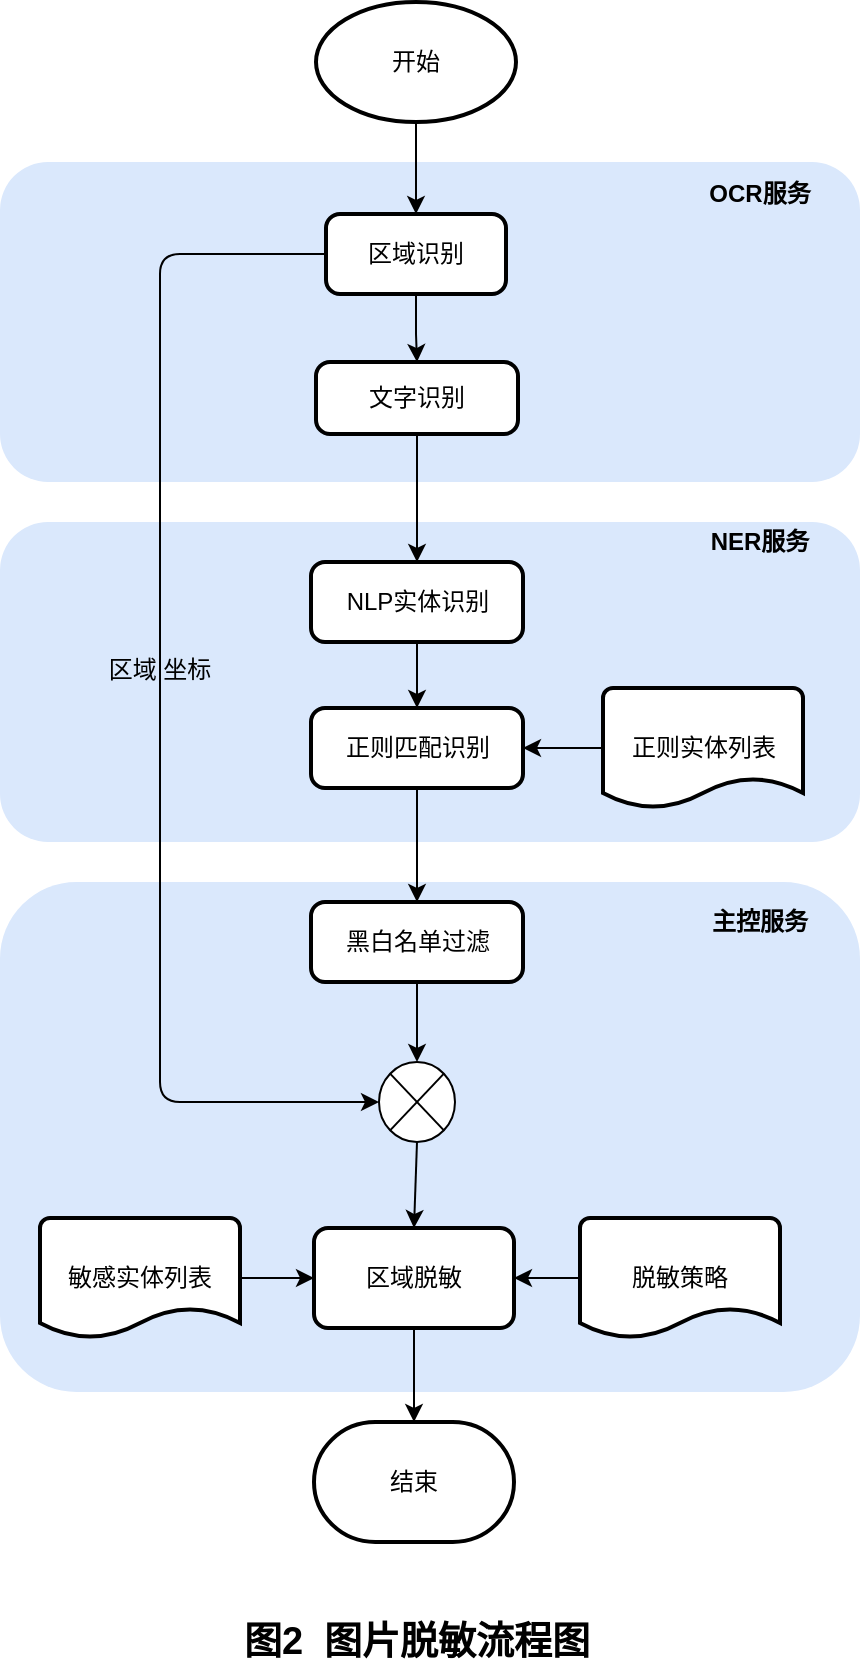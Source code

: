 <mxfile version="13.6.2" type="github">
  <diagram id="-95pvxMP9tnITGbI-VLl" name="Page-1">
    <mxGraphModel dx="1070" dy="574" grid="1" gridSize="10" guides="1" tooltips="1" connect="1" arrows="1" fold="1" page="1" pageScale="1" pageWidth="827" pageHeight="1169" math="0" shadow="0">
      <root>
        <mxCell id="0" />
        <mxCell id="1" parent="0" />
        <mxCell id="9rIJMRtblO_9q7PCspa--42" value="" style="rounded=1;whiteSpace=wrap;html=1;dashed=1;fillColor=#dae8fc;strokeColor=none;" vertex="1" parent="1">
          <mxGeometry x="160" y="490" width="430" height="255" as="geometry" />
        </mxCell>
        <mxCell id="9rIJMRtblO_9q7PCspa--39" value="" style="rounded=1;whiteSpace=wrap;html=1;dashed=1;fillColor=#dae8fc;strokeColor=none;" vertex="1" parent="1">
          <mxGeometry x="160" y="310" width="430" height="160" as="geometry" />
        </mxCell>
        <mxCell id="9rIJMRtblO_9q7PCspa--38" value="" style="rounded=1;whiteSpace=wrap;html=1;dashed=1;fillColor=#dae8fc;strokeColor=none;" vertex="1" parent="1">
          <mxGeometry x="160" y="130" width="430" height="160" as="geometry" />
        </mxCell>
        <mxCell id="9rIJMRtblO_9q7PCspa--13" value="" style="edgeStyle=orthogonalEdgeStyle;rounded=0;orthogonalLoop=1;jettySize=auto;html=1;entryX=0.5;entryY=0;entryDx=0;entryDy=0;" edge="1" parent="1" source="9rIJMRtblO_9q7PCspa--1" target="9rIJMRtblO_9q7PCspa--2">
          <mxGeometry relative="1" as="geometry" />
        </mxCell>
        <mxCell id="9rIJMRtblO_9q7PCspa--1" value="开始" style="strokeWidth=2;html=1;shape=mxgraph.flowchart.start_1;whiteSpace=wrap;" vertex="1" parent="1">
          <mxGeometry x="318" y="50" width="100" height="60" as="geometry" />
        </mxCell>
        <mxCell id="9rIJMRtblO_9q7PCspa--16" value="" style="edgeStyle=orthogonalEdgeStyle;rounded=0;orthogonalLoop=1;jettySize=auto;html=1;entryX=0.5;entryY=0;entryDx=0;entryDy=0;" edge="1" parent="1" source="9rIJMRtblO_9q7PCspa--2" target="9rIJMRtblO_9q7PCspa--3">
          <mxGeometry relative="1" as="geometry" />
        </mxCell>
        <mxCell id="9rIJMRtblO_9q7PCspa--2" value="区域识别" style="rounded=1;whiteSpace=wrap;html=1;absoluteArcSize=1;arcSize=14;strokeWidth=2;" vertex="1" parent="1">
          <mxGeometry x="323" y="156" width="90" height="40" as="geometry" />
        </mxCell>
        <mxCell id="9rIJMRtblO_9q7PCspa--17" value="" style="edgeStyle=orthogonalEdgeStyle;rounded=0;orthogonalLoop=1;jettySize=auto;html=1;" edge="1" parent="1" source="9rIJMRtblO_9q7PCspa--3" target="9rIJMRtblO_9q7PCspa--4">
          <mxGeometry relative="1" as="geometry" />
        </mxCell>
        <mxCell id="9rIJMRtblO_9q7PCspa--3" value="文字识别" style="rounded=1;whiteSpace=wrap;html=1;absoluteArcSize=1;arcSize=14;strokeWidth=2;" vertex="1" parent="1">
          <mxGeometry x="318" y="230" width="101" height="36" as="geometry" />
        </mxCell>
        <mxCell id="9rIJMRtblO_9q7PCspa--18" value="" style="edgeStyle=orthogonalEdgeStyle;rounded=0;orthogonalLoop=1;jettySize=auto;html=1;" edge="1" parent="1" source="9rIJMRtblO_9q7PCspa--4" target="9rIJMRtblO_9q7PCspa--5">
          <mxGeometry relative="1" as="geometry" />
        </mxCell>
        <mxCell id="9rIJMRtblO_9q7PCspa--4" value="NLP实体识别" style="rounded=1;whiteSpace=wrap;html=1;absoluteArcSize=1;arcSize=14;strokeWidth=2;" vertex="1" parent="1">
          <mxGeometry x="315.5" y="330" width="106" height="40" as="geometry" />
        </mxCell>
        <mxCell id="9rIJMRtblO_9q7PCspa--19" value="" style="edgeStyle=orthogonalEdgeStyle;rounded=0;orthogonalLoop=1;jettySize=auto;html=1;" edge="1" parent="1" source="9rIJMRtblO_9q7PCspa--5" target="9rIJMRtblO_9q7PCspa--6">
          <mxGeometry relative="1" as="geometry" />
        </mxCell>
        <mxCell id="9rIJMRtblO_9q7PCspa--5" value="正则匹配识别" style="rounded=1;whiteSpace=wrap;html=1;absoluteArcSize=1;arcSize=14;strokeWidth=2;" vertex="1" parent="1">
          <mxGeometry x="315.5" y="403" width="106" height="40" as="geometry" />
        </mxCell>
        <mxCell id="9rIJMRtblO_9q7PCspa--20" value="" style="edgeStyle=orthogonalEdgeStyle;rounded=0;orthogonalLoop=1;jettySize=auto;html=1;entryX=0.5;entryY=0;entryDx=0;entryDy=0;entryPerimeter=0;" edge="1" parent="1" source="9rIJMRtblO_9q7PCspa--6" target="9rIJMRtblO_9q7PCspa--10">
          <mxGeometry relative="1" as="geometry" />
        </mxCell>
        <mxCell id="9rIJMRtblO_9q7PCspa--6" value="黑白名单过滤" style="rounded=1;whiteSpace=wrap;html=1;absoluteArcSize=1;arcSize=14;strokeWidth=2;" vertex="1" parent="1">
          <mxGeometry x="315.5" y="500" width="106" height="40" as="geometry" />
        </mxCell>
        <mxCell id="9rIJMRtblO_9q7PCspa--22" value="" style="edgeStyle=orthogonalEdgeStyle;rounded=0;orthogonalLoop=1;jettySize=auto;html=1;" edge="1" parent="1" source="9rIJMRtblO_9q7PCspa--7" target="9rIJMRtblO_9q7PCspa--8">
          <mxGeometry relative="1" as="geometry" />
        </mxCell>
        <mxCell id="9rIJMRtblO_9q7PCspa--7" value="脱敏策略" style="strokeWidth=2;html=1;shape=mxgraph.flowchart.document2;whiteSpace=wrap;size=0.25;" vertex="1" parent="1">
          <mxGeometry x="450" y="658" width="100" height="60" as="geometry" />
        </mxCell>
        <mxCell id="9rIJMRtblO_9q7PCspa--21" value="" style="edgeStyle=orthogonalEdgeStyle;rounded=0;orthogonalLoop=1;jettySize=auto;html=1;" edge="1" parent="1" source="9rIJMRtblO_9q7PCspa--8" target="9rIJMRtblO_9q7PCspa--9">
          <mxGeometry relative="1" as="geometry" />
        </mxCell>
        <mxCell id="9rIJMRtblO_9q7PCspa--8" value="区域脱敏" style="rounded=1;whiteSpace=wrap;html=1;absoluteArcSize=1;arcSize=14;strokeWidth=2;" vertex="1" parent="1">
          <mxGeometry x="317" y="663" width="100" height="50" as="geometry" />
        </mxCell>
        <mxCell id="9rIJMRtblO_9q7PCspa--9" value="结束" style="strokeWidth=2;html=1;shape=mxgraph.flowchart.terminator;whiteSpace=wrap;" vertex="1" parent="1">
          <mxGeometry x="317" y="760" width="100" height="60" as="geometry" />
        </mxCell>
        <mxCell id="9rIJMRtblO_9q7PCspa--10" value="" style="verticalLabelPosition=bottom;verticalAlign=top;html=1;shape=mxgraph.flowchart.or;" vertex="1" parent="1">
          <mxGeometry x="349.5" y="580" width="38" height="40" as="geometry" />
        </mxCell>
        <mxCell id="9rIJMRtblO_9q7PCspa--30" value="" style="edgeStyle=elbowEdgeStyle;elbow=horizontal;endArrow=classic;html=1;entryX=0;entryY=0.5;entryDx=0;entryDy=0;entryPerimeter=0;exitX=0;exitY=0.5;exitDx=0;exitDy=0;" edge="1" parent="1" source="9rIJMRtblO_9q7PCspa--2" target="9rIJMRtblO_9q7PCspa--10">
          <mxGeometry width="50" height="50" relative="1" as="geometry">
            <mxPoint x="367" y="200" as="sourcePoint" />
            <mxPoint x="280" y="600" as="targetPoint" />
            <Array as="points">
              <mxPoint x="240" y="450" />
              <mxPoint x="170" y="500" />
            </Array>
          </mxGeometry>
        </mxCell>
        <mxCell id="9rIJMRtblO_9q7PCspa--31" value="区域 坐标" style="text;html=1;strokeColor=none;fillColor=none;align=center;verticalAlign=middle;whiteSpace=wrap;rounded=0;" vertex="1" parent="1">
          <mxGeometry x="209" y="374" width="62" height="20" as="geometry" />
        </mxCell>
        <mxCell id="9rIJMRtblO_9q7PCspa--34" value="" style="endArrow=classic;html=1;entryX=0.5;entryY=0;entryDx=0;entryDy=0;exitX=0.5;exitY=1;exitDx=0;exitDy=0;exitPerimeter=0;" edge="1" parent="1" source="9rIJMRtblO_9q7PCspa--10" target="9rIJMRtblO_9q7PCspa--8">
          <mxGeometry width="50" height="50" relative="1" as="geometry">
            <mxPoint x="350" y="590" as="sourcePoint" />
            <mxPoint x="400" y="540" as="targetPoint" />
          </mxGeometry>
        </mxCell>
        <mxCell id="9rIJMRtblO_9q7PCspa--37" value="" style="edgeStyle=orthogonalEdgeStyle;rounded=0;orthogonalLoop=1;jettySize=auto;html=1;" edge="1" parent="1" source="9rIJMRtblO_9q7PCspa--36" target="9rIJMRtblO_9q7PCspa--8">
          <mxGeometry relative="1" as="geometry" />
        </mxCell>
        <mxCell id="9rIJMRtblO_9q7PCspa--36" value="敏感实体列表" style="strokeWidth=2;html=1;shape=mxgraph.flowchart.document2;whiteSpace=wrap;size=0.25;" vertex="1" parent="1">
          <mxGeometry x="180" y="658" width="100" height="60" as="geometry" />
        </mxCell>
        <mxCell id="9rIJMRtblO_9q7PCspa--40" value="OCR服务" style="text;html=1;strokeColor=none;fillColor=none;align=center;verticalAlign=middle;whiteSpace=wrap;rounded=0;dashed=1;fontStyle=1" vertex="1" parent="1">
          <mxGeometry x="510" y="136" width="60" height="20" as="geometry" />
        </mxCell>
        <mxCell id="9rIJMRtblO_9q7PCspa--41" value="NER服务" style="text;html=1;strokeColor=none;fillColor=none;align=center;verticalAlign=middle;whiteSpace=wrap;rounded=0;dashed=1;fontStyle=1" vertex="1" parent="1">
          <mxGeometry x="510" y="310" width="60" height="20" as="geometry" />
        </mxCell>
        <mxCell id="9rIJMRtblO_9q7PCspa--43" value="主控服务" style="text;html=1;strokeColor=none;fillColor=none;align=center;verticalAlign=middle;whiteSpace=wrap;rounded=0;dashed=1;fontStyle=1" vertex="1" parent="1">
          <mxGeometry x="510" y="500" width="60" height="20" as="geometry" />
        </mxCell>
        <mxCell id="9rIJMRtblO_9q7PCspa--44" value="图2 &amp;nbsp;图片脱敏流程图" style="text;html=1;strokeColor=none;fillColor=none;align=center;verticalAlign=middle;whiteSpace=wrap;rounded=0;dashed=1;fontStyle=1;fontSize=19;" vertex="1" parent="1">
          <mxGeometry x="274.5" y="860" width="187" height="20" as="geometry" />
        </mxCell>
        <mxCell id="9rIJMRtblO_9q7PCspa--47" value="" style="edgeStyle=orthogonalEdgeStyle;rounded=0;orthogonalLoop=1;jettySize=auto;html=1;fontSize=15;" edge="1" parent="1" source="9rIJMRtblO_9q7PCspa--46" target="9rIJMRtblO_9q7PCspa--5">
          <mxGeometry relative="1" as="geometry" />
        </mxCell>
        <mxCell id="9rIJMRtblO_9q7PCspa--46" value="正则实体列表" style="strokeWidth=2;html=1;shape=mxgraph.flowchart.document2;whiteSpace=wrap;size=0.25;" vertex="1" parent="1">
          <mxGeometry x="461.5" y="393" width="100" height="60" as="geometry" />
        </mxCell>
      </root>
    </mxGraphModel>
  </diagram>
</mxfile>
